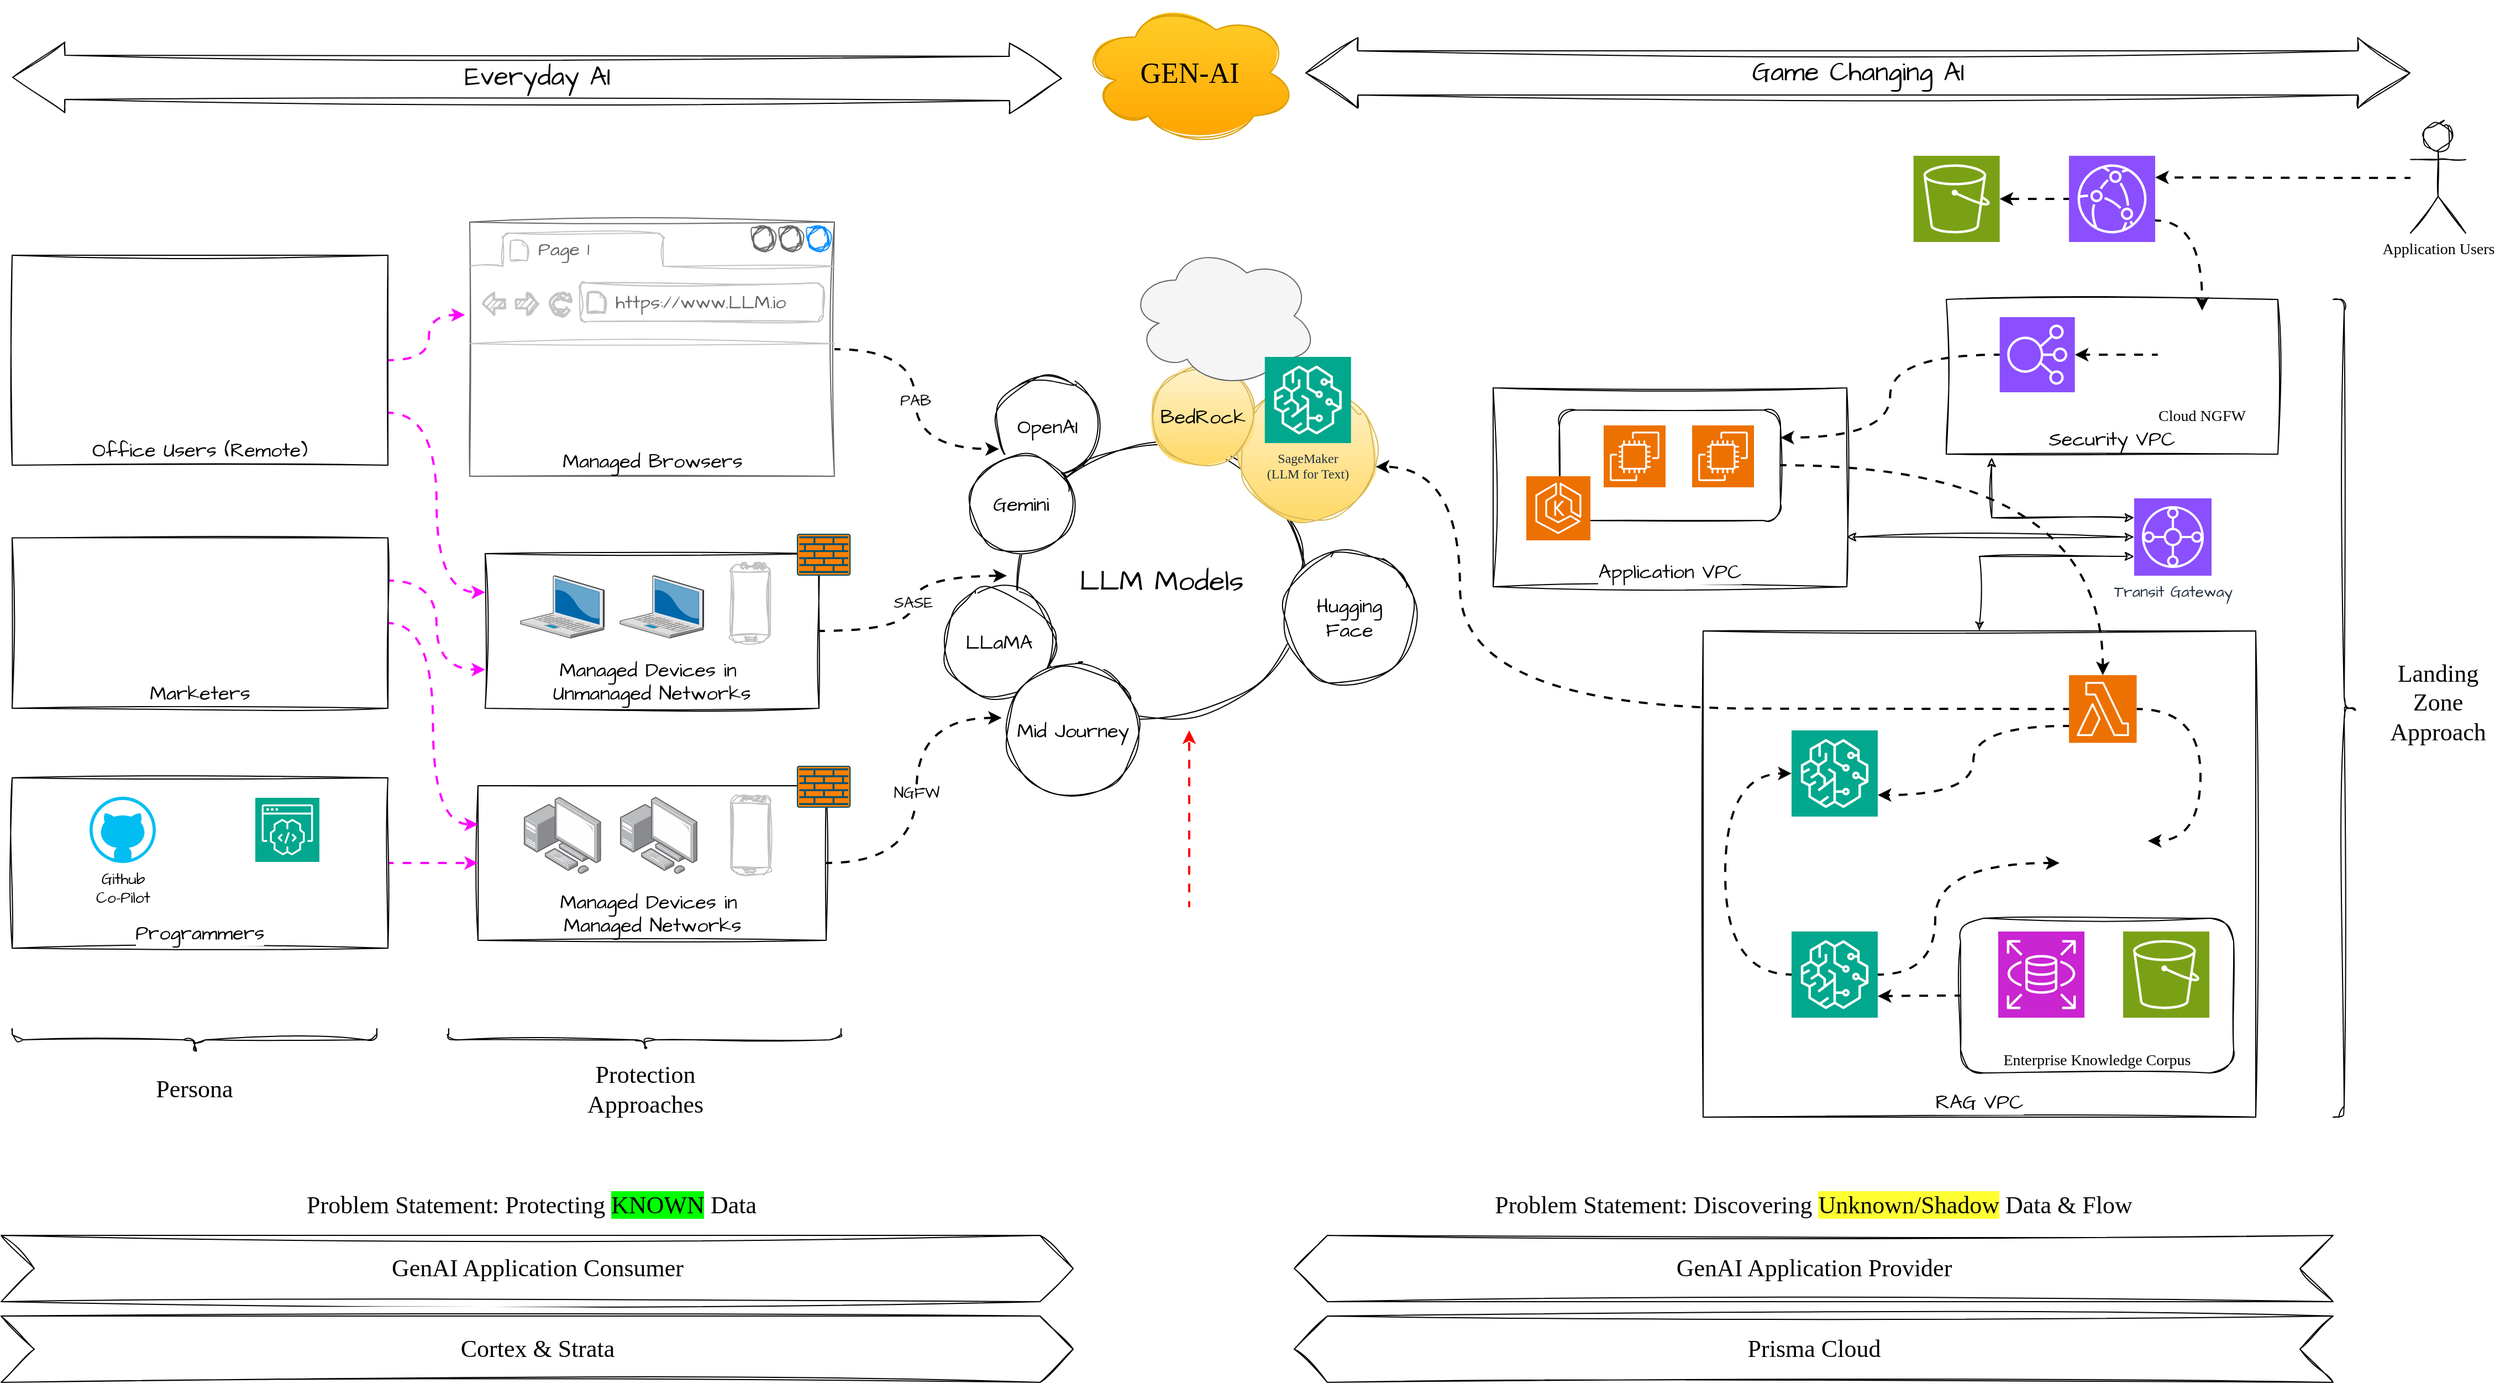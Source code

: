 <mxfile version="24.2.5" type="device">
  <diagram name="Page-1" id="3MIngDmAgbNU4fVDyyzJ">
    <mxGraphModel dx="3243" dy="2603" grid="1" gridSize="10" guides="1" tooltips="1" connect="1" arrows="1" fold="1" page="1" pageScale="1" pageWidth="850" pageHeight="1100" math="0" shadow="0">
      <root>
        <mxCell id="0" />
        <mxCell id="1" parent="0" />
        <mxCell id="rA6aza_w5iIKAxAunfqu-94" value="GEN-AI" style="ellipse;shape=cloud;whiteSpace=wrap;html=1;strokeColor=#d79b00;align=center;verticalAlign=middle;fontFamily=Gloria Hallelujah;fontSource=https%3A%2F%2Ffonts.googleapis.com%2Fcss%3Ffamily%3DGloria%2BHallelujah;fontSize=26;labelBackgroundColor=none;fillColor=#ffcd28;sketch=1;curveFitting=1;jiggle=2;gradientColor=#ffa500;fontColor=#000000;" parent="1" vertex="1">
          <mxGeometry x="197.5" y="-30" width="195" height="130" as="geometry" />
        </mxCell>
        <mxCell id="rA6aza_w5iIKAxAunfqu-16" value="RAG VPC" style="rounded=0;whiteSpace=wrap;html=1;sketch=1;hachureGap=4;jiggle=2;curveFitting=1;fontFamily=Architects Daughter;fontSource=https%3A%2F%2Ffonts.googleapis.com%2Fcss%3Ffamily%3DArchitects%2BDaughter;verticalAlign=bottom;fontSize=18;fillColor=none;labelBackgroundColor=default;" parent="1" vertex="1">
          <mxGeometry x="760" y="540" width="500" height="440" as="geometry" />
        </mxCell>
        <mxCell id="rA6aza_w5iIKAxAunfqu-83" value="Enterprise Knowledge Corpus" style="rounded=1;whiteSpace=wrap;html=1;align=center;verticalAlign=bottom;fontFamily=Gloria Hallelujah;fontSource=https%3A%2F%2Ffonts.googleapis.com%2Fcss%3Ffamily%3DGloria%2BHallelujah;fontSize=14;labelBackgroundColor=default;fillColor=none;sketch=1;curveFitting=1;jiggle=2;" parent="1" vertex="1">
          <mxGeometry x="992.93" y="800" width="247.07" height="140" as="geometry" />
        </mxCell>
        <mxCell id="rA6aza_w5iIKAxAunfqu-1" value="LLM Models" style="ellipse;whiteSpace=wrap;html=1;sketch=1;hachureGap=4;jiggle=2;curveFitting=1;fontFamily=Architects Daughter;fontSource=https%3A%2F%2Ffonts.googleapis.com%2Fcss%3Ffamily%3DArchitects%2BDaughter;fontSize=26;fillColor=none;" parent="1" vertex="1">
          <mxGeometry x="140" y="370" width="260" height="250" as="geometry" />
        </mxCell>
        <mxCell id="rA6aza_w5iIKAxAunfqu-2" value="" style="ellipse;whiteSpace=wrap;html=1;sketch=1;hachureGap=4;jiggle=2;curveFitting=1;fontFamily=Architects Daughter;fontSource=https%3A%2F%2Ffonts.googleapis.com%2Fcss%3Ffamily%3DArchitects%2BDaughter;fontSize=18;fillColor=#fff2cc;gradientColor=#ffd966;strokeColor=#d6b656;" parent="1" vertex="1">
          <mxGeometry x="340" y="320" width="124.8" height="120" as="geometry" />
        </mxCell>
        <mxCell id="rA6aza_w5iIKAxAunfqu-3" value="BedRock" style="ellipse;whiteSpace=wrap;html=1;sketch=1;hachureGap=4;jiggle=2;curveFitting=1;fontFamily=Architects Daughter;fontSource=https%3A%2F%2Ffonts.googleapis.com%2Fcss%3Ffamily%3DArchitects%2BDaughter;fontSize=18;fillColor=#fff2cc;gradientColor=#ffd966;strokeColor=#d6b656;fontColor=#000000;" parent="1" vertex="1">
          <mxGeometry x="260" y="300" width="94.8" height="91.15" as="geometry" />
        </mxCell>
        <mxCell id="rA6aza_w5iIKAxAunfqu-4" value="OpenAI" style="ellipse;whiteSpace=wrap;html=1;sketch=1;hachureGap=4;jiggle=2;curveFitting=1;fontFamily=Architects Daughter;fontSource=https%3A%2F%2Ffonts.googleapis.com%2Fcss%3Ffamily%3DArchitects%2BDaughter;fontSize=18;" parent="1" vertex="1">
          <mxGeometry x="120" y="310" width="93.6" height="90" as="geometry" />
        </mxCell>
        <mxCell id="rA6aza_w5iIKAxAunfqu-5" value="Gemini" style="ellipse;whiteSpace=wrap;html=1;sketch=1;hachureGap=4;jiggle=2;curveFitting=1;fontFamily=Architects Daughter;fontSource=https%3A%2F%2Ffonts.googleapis.com%2Fcss%3Ffamily%3DArchitects%2BDaughter;fontSize=18;" parent="1" vertex="1">
          <mxGeometry x="96.4" y="380" width="93.6" height="90" as="geometry" />
        </mxCell>
        <mxCell id="rA6aza_w5iIKAxAunfqu-6" value="LLaMA" style="ellipse;whiteSpace=wrap;html=1;sketch=1;hachureGap=4;jiggle=2;curveFitting=1;fontFamily=Architects Daughter;fontSource=https%3A%2F%2Ffonts.googleapis.com%2Fcss%3Ffamily%3DArchitects%2BDaughter;fontSize=18;" parent="1" vertex="1">
          <mxGeometry x="72.5" y="500" width="100" height="100" as="geometry" />
        </mxCell>
        <mxCell id="rA6aza_w5iIKAxAunfqu-8" value="Everyday AI" style="shape=flexArrow;endArrow=classic;startArrow=classic;html=1;rounded=0;sketch=1;hachureGap=4;jiggle=2;curveFitting=1;fontFamily=Architects Daughter;fontSource=https%3A%2F%2Ffonts.googleapis.com%2Fcss%3Ffamily%3DArchitects%2BDaughter;width=40;endSize=15.386;fontSize=24;labelBackgroundColor=none;endWidth=22.857;startWidth=22.857;startSize=15.386;" parent="1" edge="1">
          <mxGeometry width="100" height="100" relative="1" as="geometry">
            <mxPoint x="-770" y="39" as="sourcePoint" />
            <mxPoint x="180" y="40" as="targetPoint" />
          </mxGeometry>
        </mxCell>
        <mxCell id="rA6aza_w5iIKAxAunfqu-15" value="Security VPC" style="rounded=0;whiteSpace=wrap;html=1;sketch=1;hachureGap=4;jiggle=2;curveFitting=1;fontFamily=Architects Daughter;fontSource=https%3A%2F%2Ffonts.googleapis.com%2Fcss%3Ffamily%3DArchitects%2BDaughter;verticalAlign=bottom;fontSize=18;fillColor=none;labelBackgroundColor=default;" parent="1" vertex="1">
          <mxGeometry x="980" y="240" width="300" height="140" as="geometry" />
        </mxCell>
        <mxCell id="rA6aza_w5iIKAxAunfqu-17" value="Transit Gateway" style="sketch=0;points=[[0,0,0],[0.25,0,0],[0.5,0,0],[0.75,0,0],[1,0,0],[0,1,0],[0.25,1,0],[0.5,1,0],[0.75,1,0],[1,1,0],[0,0.25,0],[0,0.5,0],[0,0.75,0],[1,0.25,0],[1,0.5,0],[1,0.75,0]];outlineConnect=0;fontColor=#232F3E;fillColor=#8C4FFF;strokeColor=#ffffff;dashed=0;verticalLabelPosition=bottom;verticalAlign=top;align=center;html=1;fontSize=14;fontStyle=0;aspect=fixed;shape=mxgraph.aws4.resourceIcon;resIcon=mxgraph.aws4.transit_gateway;hachureGap=4;jiggle=2;curveFitting=1;fontFamily=Architects Daughter;fontSource=https%3A%2F%2Ffonts.googleapis.com%2Fcss%3Ffamily%3DArchitects%2BDaughter;" parent="1" vertex="1">
          <mxGeometry x="1150" y="420" width="70" height="70" as="geometry" />
        </mxCell>
        <mxCell id="rA6aza_w5iIKAxAunfqu-18" style="edgeStyle=orthogonalEdgeStyle;rounded=0;sketch=1;hachureGap=4;jiggle=2;curveFitting=1;orthogonalLoop=1;jettySize=auto;html=1;exitX=0.5;exitY=0;exitDx=0;exitDy=0;entryX=0;entryY=0.75;entryDx=0;entryDy=0;entryPerimeter=0;fontFamily=Architects Daughter;fontSource=https%3A%2F%2Ffonts.googleapis.com%2Fcss%3Ffamily%3DArchitects%2BDaughter;startArrow=classic;startFill=1;" parent="1" source="rA6aza_w5iIKAxAunfqu-16" target="rA6aza_w5iIKAxAunfqu-17" edge="1">
          <mxGeometry relative="1" as="geometry" />
        </mxCell>
        <mxCell id="rA6aza_w5iIKAxAunfqu-19" style="edgeStyle=orthogonalEdgeStyle;rounded=0;sketch=1;hachureGap=4;jiggle=2;curveFitting=1;orthogonalLoop=1;jettySize=auto;html=1;exitX=0;exitY=0.25;exitDx=0;exitDy=0;exitPerimeter=0;entryX=0.137;entryY=1.022;entryDx=0;entryDy=0;entryPerimeter=0;fontFamily=Architects Daughter;fontSource=https%3A%2F%2Ffonts.googleapis.com%2Fcss%3Ffamily%3DArchitects%2BDaughter;startArrow=classic;startFill=1;" parent="1" source="rA6aza_w5iIKAxAunfqu-17" target="rA6aza_w5iIKAxAunfqu-15" edge="1">
          <mxGeometry relative="1" as="geometry" />
        </mxCell>
        <mxCell id="rA6aza_w5iIKAxAunfqu-21" value="Managed Browsers" style="strokeWidth=1;shadow=0;dashed=0;align=center;html=1;shape=mxgraph.mockup.containers.browserWindow;rSize=0;strokeColor=#666666;strokeColor2=#008cff;strokeColor3=#c4c4c4;mainText=,;recursiveResize=0;sketch=1;hachureGap=4;jiggle=2;curveFitting=1;fontFamily=Architects Daughter;fontSource=https%3A%2F%2Ffonts.googleapis.com%2Fcss%3Ffamily%3DArchitects%2BDaughter;verticalAlign=bottom;fontSize=18;" parent="1" vertex="1">
          <mxGeometry x="-356" y="170" width="330" height="230" as="geometry" />
        </mxCell>
        <mxCell id="rA6aza_w5iIKAxAunfqu-22" value="Page 1" style="strokeWidth=1;shadow=0;dashed=0;align=center;html=1;shape=mxgraph.mockup.containers.anchor;fontSize=17;fontColor=#666666;align=left;whiteSpace=wrap;sketch=1;hachureGap=4;jiggle=2;curveFitting=1;fontFamily=Architects Daughter;fontSource=https%3A%2F%2Ffonts.googleapis.com%2Fcss%3Ffamily%3DArchitects%2BDaughter;" parent="rA6aza_w5iIKAxAunfqu-21" vertex="1">
          <mxGeometry x="60" y="12" width="110" height="26" as="geometry" />
        </mxCell>
        <mxCell id="rA6aza_w5iIKAxAunfqu-23" value="https://www.LLM.io" style="strokeWidth=1;shadow=0;dashed=0;align=center;html=1;shape=mxgraph.mockup.containers.anchor;rSize=0;fontSize=17;fontColor=#666666;align=left;sketch=1;hachureGap=4;jiggle=2;curveFitting=1;fontFamily=Architects Daughter;fontSource=https%3A%2F%2Ffonts.googleapis.com%2Fcss%3Ffamily%3DArchitects%2BDaughter;" parent="rA6aza_w5iIKAxAunfqu-21" vertex="1">
          <mxGeometry x="130" y="60" width="250" height="26" as="geometry" />
        </mxCell>
        <mxCell id="WuPXo1o1_WAH7fLLWVi5-3" value="" style="shape=image;verticalLabelPosition=bottom;labelBackgroundColor=default;verticalAlign=top;aspect=fixed;imageAspect=0;image=https://1000logos.net/wp-content/uploads/2023/05/Poe-Chatbot-Logo.png;" vertex="1" parent="rA6aza_w5iIKAxAunfqu-21">
          <mxGeometry x="105.45" y="120" width="119.11" height="67" as="geometry" />
        </mxCell>
        <mxCell id="rA6aza_w5iIKAxAunfqu-39" value="SASE" style="edgeStyle=orthogonalEdgeStyle;curved=1;rounded=0;hachureGap=4;orthogonalLoop=1;jettySize=auto;html=1;strokeColor=default;strokeWidth=2;align=center;verticalAlign=middle;fontFamily=Architects Daughter;fontSource=https%3A%2F%2Ffonts.googleapis.com%2Fcss%3Ffamily%3DArchitects%2BDaughter;fontSize=14;fontColor=default;labelBackgroundColor=default;endArrow=classic;flowAnimation=1;" parent="1" source="rA6aza_w5iIKAxAunfqu-25" edge="1">
          <mxGeometry relative="1" as="geometry">
            <mxPoint x="130" y="490" as="targetPoint" />
          </mxGeometry>
        </mxCell>
        <mxCell id="rA6aza_w5iIKAxAunfqu-25" value="Managed Devices in&amp;nbsp;&lt;div style=&quot;font-size: 18px;&quot;&gt;Unmanaged Networks&lt;/div&gt;" style="rounded=0;whiteSpace=wrap;html=1;sketch=1;hachureGap=4;jiggle=2;curveFitting=1;fontFamily=Architects Daughter;fontSource=https%3A%2F%2Ffonts.googleapis.com%2Fcss%3Ffamily%3DArchitects%2BDaughter;verticalAlign=bottom;fontSize=18;fillColor=none;labelBackgroundColor=default;" parent="1" vertex="1">
          <mxGeometry x="-342" y="470" width="302" height="140" as="geometry" />
        </mxCell>
        <mxCell id="rA6aza_w5iIKAxAunfqu-26" value="Managed Devices in&amp;nbsp;&lt;div style=&quot;font-size: 18px;&quot;&gt;Managed Networks&lt;/div&gt;" style="rounded=0;whiteSpace=wrap;html=1;sketch=1;hachureGap=4;jiggle=2;curveFitting=1;fontFamily=Architects Daughter;fontSource=https%3A%2F%2Ffonts.googleapis.com%2Fcss%3Ffamily%3DArchitects%2BDaughter;verticalAlign=bottom;fontSize=18;fillColor=none;labelBackgroundColor=default;" parent="1" vertex="1">
          <mxGeometry x="-348.5" y="680" width="315" height="140" as="geometry" />
        </mxCell>
        <mxCell id="rA6aza_w5iIKAxAunfqu-27" value="Hugging&lt;div&gt;Face&lt;/div&gt;" style="ellipse;whiteSpace=wrap;html=1;sketch=1;hachureGap=4;jiggle=2;curveFitting=1;fontFamily=Architects Daughter;fontSource=https%3A%2F%2Ffonts.googleapis.com%2Fcss%3Ffamily%3DArchitects%2BDaughter;fontSize=18;" parent="1" vertex="1">
          <mxGeometry x="380" y="468.25" width="120" height="120" as="geometry" />
        </mxCell>
        <mxCell id="rA6aza_w5iIKAxAunfqu-28" value="Application VPC" style="rounded=0;whiteSpace=wrap;html=1;sketch=1;hachureGap=4;jiggle=2;curveFitting=1;fontFamily=Architects Daughter;fontSource=https%3A%2F%2Ffonts.googleapis.com%2Fcss%3Ffamily%3DArchitects%2BDaughter;verticalAlign=bottom;fontSize=18;fillColor=none;labelBackgroundColor=default;" parent="1" vertex="1">
          <mxGeometry x="570" y="320" width="320" height="180" as="geometry" />
        </mxCell>
        <mxCell id="rA6aza_w5iIKAxAunfqu-29" style="edgeStyle=orthogonalEdgeStyle;rounded=0;sketch=1;hachureGap=4;jiggle=2;curveFitting=1;orthogonalLoop=1;jettySize=auto;html=1;exitX=1;exitY=0.75;exitDx=0;exitDy=0;entryX=0;entryY=0.5;entryDx=0;entryDy=0;entryPerimeter=0;fontFamily=Architects Daughter;fontSource=https%3A%2F%2Ffonts.googleapis.com%2Fcss%3Ffamily%3DArchitects%2BDaughter;startArrow=classic;startFill=1;" parent="1" source="rA6aza_w5iIKAxAunfqu-28" target="rA6aza_w5iIKAxAunfqu-17" edge="1">
          <mxGeometry relative="1" as="geometry" />
        </mxCell>
        <mxCell id="rA6aza_w5iIKAxAunfqu-32" style="edgeStyle=orthogonalEdgeStyle;rounded=0;hachureGap=4;orthogonalLoop=1;jettySize=auto;html=1;entryX=-0.013;entryY=0.365;entryDx=0;entryDy=0;entryPerimeter=0;fontFamily=Architects Daughter;fontSource=https%3A%2F%2Ffonts.googleapis.com%2Fcss%3Ffamily%3DArchitects%2BDaughter;flowAnimation=1;curved=1;strokeWidth=2;strokeColor=#FF00FF;" parent="1" source="rA6aza_w5iIKAxAunfqu-7" target="rA6aza_w5iIKAxAunfqu-21" edge="1">
          <mxGeometry relative="1" as="geometry" />
        </mxCell>
        <mxCell id="rA6aza_w5iIKAxAunfqu-33" style="edgeStyle=orthogonalEdgeStyle;curved=1;rounded=0;hachureGap=4;orthogonalLoop=1;jettySize=auto;html=1;strokeColor=#FF00FF;strokeWidth=2;align=center;verticalAlign=middle;fontFamily=Architects Daughter;fontSource=https%3A%2F%2Ffonts.googleapis.com%2Fcss%3Ffamily%3DArchitects%2BDaughter;fontSize=11;fontColor=default;labelBackgroundColor=default;endArrow=classic;flowAnimation=1;entryX=0;entryY=0.5;entryDx=0;entryDy=0;" parent="1" source="rA6aza_w5iIKAxAunfqu-10" target="rA6aza_w5iIKAxAunfqu-26" edge="1">
          <mxGeometry relative="1" as="geometry" />
        </mxCell>
        <mxCell id="rA6aza_w5iIKAxAunfqu-34" style="edgeStyle=orthogonalEdgeStyle;curved=1;rounded=0;hachureGap=4;orthogonalLoop=1;jettySize=auto;html=1;strokeColor=#FF00FF;strokeWidth=2;align=center;verticalAlign=middle;fontFamily=Architects Daughter;fontSource=https%3A%2F%2Ffonts.googleapis.com%2Fcss%3Ffamily%3DArchitects%2BDaughter;fontSize=11;fontColor=default;labelBackgroundColor=default;endArrow=classic;flowAnimation=1;entryX=0;entryY=0.25;entryDx=0;entryDy=0;" parent="1" source="rA6aza_w5iIKAxAunfqu-11" target="rA6aza_w5iIKAxAunfqu-26" edge="1">
          <mxGeometry relative="1" as="geometry" />
        </mxCell>
        <mxCell id="rA6aza_w5iIKAxAunfqu-35" style="edgeStyle=orthogonalEdgeStyle;curved=1;rounded=0;hachureGap=4;orthogonalLoop=1;jettySize=auto;html=1;exitX=1;exitY=0.25;exitDx=0;exitDy=0;entryX=0;entryY=0.75;entryDx=0;entryDy=0;strokeColor=#FF00FF;strokeWidth=2;align=center;verticalAlign=middle;fontFamily=Architects Daughter;fontSource=https%3A%2F%2Ffonts.googleapis.com%2Fcss%3Ffamily%3DArchitects%2BDaughter;fontSize=11;fontColor=default;labelBackgroundColor=default;endArrow=classic;flowAnimation=1;" parent="1" source="rA6aza_w5iIKAxAunfqu-11" target="rA6aza_w5iIKAxAunfqu-25" edge="1">
          <mxGeometry relative="1" as="geometry" />
        </mxCell>
        <mxCell id="rA6aza_w5iIKAxAunfqu-36" style="edgeStyle=orthogonalEdgeStyle;curved=1;rounded=0;hachureGap=4;orthogonalLoop=1;jettySize=auto;html=1;exitX=1;exitY=0.75;exitDx=0;exitDy=0;entryX=0;entryY=0.25;entryDx=0;entryDy=0;strokeColor=#FF00FF;strokeWidth=2;align=center;verticalAlign=middle;fontFamily=Architects Daughter;fontSource=https%3A%2F%2Ffonts.googleapis.com%2Fcss%3Ffamily%3DArchitects%2BDaughter;fontSize=11;fontColor=default;labelBackgroundColor=default;endArrow=classic;flowAnimation=1;" parent="1" source="rA6aza_w5iIKAxAunfqu-7" target="rA6aza_w5iIKAxAunfqu-25" edge="1">
          <mxGeometry relative="1" as="geometry" />
        </mxCell>
        <mxCell id="rA6aza_w5iIKAxAunfqu-37" value="Mid Journey" style="ellipse;whiteSpace=wrap;html=1;sketch=1;hachureGap=4;jiggle=2;curveFitting=1;fontFamily=Architects Daughter;fontSource=https%3A%2F%2Ffonts.googleapis.com%2Fcss%3Ffamily%3DArchitects%2BDaughter;fontSize=18;" parent="1" vertex="1">
          <mxGeometry x="130" y="570" width="120" height="120" as="geometry" />
        </mxCell>
        <mxCell id="rA6aza_w5iIKAxAunfqu-38" value="PAB" style="edgeStyle=orthogonalEdgeStyle;curved=1;rounded=0;hachureGap=4;orthogonalLoop=1;jettySize=auto;html=1;entryX=0.031;entryY=0.726;entryDx=0;entryDy=0;entryPerimeter=0;strokeColor=default;strokeWidth=2;align=center;verticalAlign=middle;fontFamily=Architects Daughter;fontSource=https%3A%2F%2Ffonts.googleapis.com%2Fcss%3Ffamily%3DArchitects%2BDaughter;fontSize=14;fontColor=default;labelBackgroundColor=default;endArrow=classic;flowAnimation=1;" parent="1" source="rA6aza_w5iIKAxAunfqu-21" target="rA6aza_w5iIKAxAunfqu-4" edge="1">
          <mxGeometry relative="1" as="geometry" />
        </mxCell>
        <mxCell id="rA6aza_w5iIKAxAunfqu-40" value="NGFW" style="edgeStyle=orthogonalEdgeStyle;curved=1;rounded=0;hachureGap=4;orthogonalLoop=1;jettySize=auto;html=1;exitX=1;exitY=0.5;exitDx=0;exitDy=0;entryX=-0.039;entryY=0.405;entryDx=0;entryDy=0;entryPerimeter=0;strokeColor=default;strokeWidth=2;align=center;verticalAlign=middle;fontFamily=Architects Daughter;fontSource=https%3A%2F%2Ffonts.googleapis.com%2Fcss%3Ffamily%3DArchitects%2BDaughter;fontSize=14;fontColor=default;labelBackgroundColor=default;endArrow=classic;flowAnimation=1;" parent="1" source="rA6aza_w5iIKAxAunfqu-26" target="rA6aza_w5iIKAxAunfqu-37" edge="1">
          <mxGeometry relative="1" as="geometry" />
        </mxCell>
        <mxCell id="rA6aza_w5iIKAxAunfqu-91" style="edgeStyle=orthogonalEdgeStyle;curved=1;rounded=0;hachureGap=4;orthogonalLoop=1;jettySize=auto;html=1;strokeColor=#FF0000;strokeWidth=2;align=center;verticalAlign=middle;fontFamily=Gloria Hallelujah;fontSource=https%3A%2F%2Ffonts.googleapis.com%2Fcss%3Ffamily%3DGloria%2BHallelujah;fontSize=14;fontColor=default;labelBackgroundColor=default;endArrow=classic;flowAnimation=1;" parent="1" source="rA6aza_w5iIKAxAunfqu-42" edge="1">
          <mxGeometry relative="1" as="geometry">
            <mxPoint x="295" y="630.0" as="targetPoint" />
          </mxGeometry>
        </mxCell>
        <mxCell id="rA6aza_w5iIKAxAunfqu-42" value="" style="shape=image;imageAspect=0;aspect=fixed;verticalLabelPosition=bottom;verticalAlign=top;sketch=1;hachureGap=4;jiggle=2;curveFitting=1;fontFamily=Architects Daughter;fontSource=https%3A%2F%2Ffonts.googleapis.com%2Fcss%3Ffamily%3DArchitects%2BDaughter;fontSize=11;fontColor=default;labelBackgroundColor=default;image=https://cdni.iconscout.com/illustration/premium/thumb/hacker-3354776-2810790.png?f=webp;" parent="1" vertex="1">
          <mxGeometry x="190" y="790" width="210" height="210" as="geometry" />
        </mxCell>
        <mxCell id="rA6aza_w5iIKAxAunfqu-48" value="" style="verticalLabelPosition=bottom;sketch=0;aspect=fixed;html=1;verticalAlign=top;strokeColor=none;align=center;outlineConnect=0;shape=mxgraph.citrix.laptop_2;hachureGap=4;jiggle=2;curveFitting=1;fontFamily=Architects Daughter;fontSource=https%3A%2F%2Ffonts.googleapis.com%2Fcss%3Ffamily%3DArchitects%2BDaughter;fontSize=11;fontColor=default;labelBackgroundColor=default;" parent="1" vertex="1">
          <mxGeometry x="-310" y="490" width="75.77" height="56.5" as="geometry" />
        </mxCell>
        <mxCell id="rA6aza_w5iIKAxAunfqu-49" value="" style="verticalLabelPosition=bottom;sketch=0;aspect=fixed;html=1;verticalAlign=top;strokeColor=none;align=center;outlineConnect=0;shape=mxgraph.citrix.laptop_2;hachureGap=4;jiggle=2;curveFitting=1;fontFamily=Architects Daughter;fontSource=https%3A%2F%2Ffonts.googleapis.com%2Fcss%3Ffamily%3DArchitects%2BDaughter;fontSize=11;fontColor=default;labelBackgroundColor=default;" parent="1" vertex="1">
          <mxGeometry x="-220" y="490" width="75.77" height="56.5" as="geometry" />
        </mxCell>
        <mxCell id="rA6aza_w5iIKAxAunfqu-52" value="" style="image;points=[];aspect=fixed;html=1;align=center;shadow=0;dashed=0;image=img/lib/allied_telesis/computer_and_terminals/Personal_Computer_with_Server.svg;sketch=1;hachureGap=4;jiggle=2;curveFitting=1;fontFamily=Architects Daughter;fontSource=https%3A%2F%2Ffonts.googleapis.com%2Fcss%3Ffamily%3DArchitects%2BDaughter;fontSize=11;fontColor=default;labelBackgroundColor=default;" parent="1" vertex="1">
          <mxGeometry x="-307.11" y="690" width="70" height="70" as="geometry" />
        </mxCell>
        <mxCell id="rA6aza_w5iIKAxAunfqu-53" value="" style="image;points=[];aspect=fixed;html=1;align=center;shadow=0;dashed=0;image=img/lib/allied_telesis/computer_and_terminals/Personal_Computer_with_Server.svg;sketch=1;hachureGap=4;jiggle=2;curveFitting=1;fontFamily=Architects Daughter;fontSource=https%3A%2F%2Ffonts.googleapis.com%2Fcss%3Ffamily%3DArchitects%2BDaughter;fontSize=11;fontColor=default;labelBackgroundColor=default;" parent="1" vertex="1">
          <mxGeometry x="-220" y="690" width="70" height="70" as="geometry" />
        </mxCell>
        <mxCell id="rA6aza_w5iIKAxAunfqu-54" value="" style="verticalLabelPosition=bottom;verticalAlign=top;html=1;shadow=0;dashed=0;strokeWidth=1;shape=mxgraph.android.phone2;strokeColor=#c0c0c0;sketch=1;hachureGap=4;jiggle=2;curveFitting=1;fontFamily=Architects Daughter;fontSource=https%3A%2F%2Ffonts.googleapis.com%2Fcss%3Ffamily%3DArchitects%2BDaughter;fontSize=11;fontColor=default;labelBackgroundColor=default;" parent="1" vertex="1">
          <mxGeometry x="-120" y="690" width="35.9" height="70" as="geometry" />
        </mxCell>
        <mxCell id="rA6aza_w5iIKAxAunfqu-55" value="" style="verticalLabelPosition=bottom;verticalAlign=top;html=1;shadow=0;dashed=0;strokeWidth=1;shape=mxgraph.android.phone2;strokeColor=#c0c0c0;sketch=1;hachureGap=4;jiggle=2;curveFitting=1;fontFamily=Architects Daughter;fontSource=https%3A%2F%2Ffonts.googleapis.com%2Fcss%3Ffamily%3DArchitects%2BDaughter;fontSize=11;fontColor=default;labelBackgroundColor=default;" parent="1" vertex="1">
          <mxGeometry x="-120" y="480" width="35.9" height="70" as="geometry" />
        </mxCell>
        <mxCell id="rA6aza_w5iIKAxAunfqu-64" style="edgeStyle=orthogonalEdgeStyle;curved=1;rounded=0;hachureGap=4;orthogonalLoop=1;jettySize=auto;html=1;exitX=0;exitY=0.5;exitDx=0;exitDy=0;strokeColor=default;strokeWidth=2;align=center;verticalAlign=middle;fontFamily=Architects Daughter;fontSource=https%3A%2F%2Ffonts.googleapis.com%2Fcss%3Ffamily%3DArchitects%2BDaughter;fontSize=11;fontColor=default;labelBackgroundColor=default;endArrow=classic;flowAnimation=1;" parent="1" source="rA6aza_w5iIKAxAunfqu-56" target="rA6aza_w5iIKAxAunfqu-62" edge="1">
          <mxGeometry relative="1" as="geometry" />
        </mxCell>
        <mxCell id="rA6aza_w5iIKAxAunfqu-56" value="Cloud NGFW" style="shape=image;verticalLabelPosition=bottom;labelBackgroundColor=default;verticalAlign=top;aspect=fixed;imageAspect=0;image=https://www.paloaltonetworks.com.au/content/dam/pan/en_US/includes/igw/cloud-ngfw/assets/images/overview/circle-logo-1.png;fontFamily=Gloria Hallelujah;fontSource=https%3A%2F%2Ffonts.googleapis.com%2Fcss%3Ffamily%3DGloria%2BHallelujah;fontSize=14;" parent="1" vertex="1">
          <mxGeometry x="1171.33" y="250" width="80.34" height="80" as="geometry" />
        </mxCell>
        <mxCell id="rA6aza_w5iIKAxAunfqu-63" style="edgeStyle=orthogonalEdgeStyle;curved=1;rounded=0;hachureGap=4;orthogonalLoop=1;jettySize=auto;html=1;exitX=1;exitY=0.75;exitDx=0;exitDy=0;exitPerimeter=0;entryX=0.5;entryY=0;entryDx=0;entryDy=0;strokeColor=default;strokeWidth=2;align=center;verticalAlign=middle;fontFamily=Architects Daughter;fontSource=https%3A%2F%2Ffonts.googleapis.com%2Fcss%3Ffamily%3DArchitects%2BDaughter;fontSize=11;fontColor=default;labelBackgroundColor=default;endArrow=classic;flowAnimation=1;" parent="1" source="rA6aza_w5iIKAxAunfqu-58" target="rA6aza_w5iIKAxAunfqu-56" edge="1">
          <mxGeometry relative="1" as="geometry" />
        </mxCell>
        <mxCell id="rA6aza_w5iIKAxAunfqu-58" value="Cloud Front" style="sketch=0;points=[[0,0,0],[0.25,0,0],[0.5,0,0],[0.75,0,0],[1,0,0],[0,1,0],[0.25,1,0],[0.5,1,0],[0.75,1,0],[1,1,0],[0,0.25,0],[0,0.5,0],[0,0.75,0],[1,0.25,0],[1,0.5,0],[1,0.75,0]];outlineConnect=0;fontColor=#FFFFFF;fillColor=#8C4FFF;strokeColor=#ffffff;dashed=0;verticalLabelPosition=bottom;verticalAlign=top;align=center;html=1;fontSize=14;fontStyle=0;aspect=fixed;shape=mxgraph.aws4.resourceIcon;resIcon=mxgraph.aws4.cloudfront;hachureGap=4;jiggle=2;curveFitting=1;fontFamily=Architects Daughter;fontSource=https%3A%2F%2Ffonts.googleapis.com%2Fcss%3Ffamily%3DArchitects%2BDaughter;labelBackgroundColor=default;" parent="1" vertex="1">
          <mxGeometry x="1091" y="110" width="78" height="78" as="geometry" />
        </mxCell>
        <mxCell id="rA6aza_w5iIKAxAunfqu-59" value="S3" style="sketch=0;points=[[0,0,0],[0.25,0,0],[0.5,0,0],[0.75,0,0],[1,0,0],[0,1,0],[0.25,1,0],[0.5,1,0],[0.75,1,0],[1,1,0],[0,0.25,0],[0,0.5,0],[0,0.75,0],[1,0.25,0],[1,0.5,0],[1,0.75,0]];outlineConnect=0;fontColor=#FFFFFF;fillColor=#7AA116;strokeColor=#ffffff;dashed=0;verticalLabelPosition=bottom;verticalAlign=top;align=center;html=1;fontSize=14;fontStyle=0;aspect=fixed;shape=mxgraph.aws4.resourceIcon;resIcon=mxgraph.aws4.s3;hachureGap=4;jiggle=2;curveFitting=1;fontFamily=Architects Daughter;fontSource=https%3A%2F%2Ffonts.googleapis.com%2Fcss%3Ffamily%3DArchitects%2BDaughter;labelBackgroundColor=default;" parent="1" vertex="1">
          <mxGeometry x="950.33" y="110" width="78" height="78" as="geometry" />
        </mxCell>
        <mxCell id="rA6aza_w5iIKAxAunfqu-60" style="edgeStyle=orthogonalEdgeStyle;curved=1;rounded=0;hachureGap=4;orthogonalLoop=1;jettySize=auto;html=1;exitX=0;exitY=0.5;exitDx=0;exitDy=0;exitPerimeter=0;entryX=1;entryY=0.5;entryDx=0;entryDy=0;entryPerimeter=0;strokeColor=default;strokeWidth=2;align=center;verticalAlign=middle;fontFamily=Architects Daughter;fontSource=https%3A%2F%2Ffonts.googleapis.com%2Fcss%3Ffamily%3DArchitects%2BDaughter;fontSize=11;fontColor=default;labelBackgroundColor=default;endArrow=classic;flowAnimation=1;" parent="1" source="rA6aza_w5iIKAxAunfqu-58" target="rA6aza_w5iIKAxAunfqu-59" edge="1">
          <mxGeometry relative="1" as="geometry" />
        </mxCell>
        <mxCell id="rA6aza_w5iIKAxAunfqu-71" style="edgeStyle=orthogonalEdgeStyle;curved=1;rounded=0;hachureGap=4;orthogonalLoop=1;jettySize=auto;html=1;exitX=0;exitY=0.5;exitDx=0;exitDy=0;exitPerimeter=0;entryX=1;entryY=0.25;entryDx=0;entryDy=0;strokeColor=default;strokeWidth=2;align=center;verticalAlign=middle;fontFamily=Architects Daughter;fontSource=https%3A%2F%2Ffonts.googleapis.com%2Fcss%3Ffamily%3DArchitects%2BDaughter;fontSize=11;fontColor=default;labelBackgroundColor=default;endArrow=classic;flowAnimation=1;" parent="1" source="rA6aza_w5iIKAxAunfqu-62" target="rA6aza_w5iIKAxAunfqu-65" edge="1">
          <mxGeometry relative="1" as="geometry" />
        </mxCell>
        <mxCell id="rA6aza_w5iIKAxAunfqu-62" value="Load Balancer" style="sketch=0;points=[[0,0,0],[0.25,0,0],[0.5,0,0],[0.75,0,0],[1,0,0],[0,1,0],[0.25,1,0],[0.5,1,0],[0.75,1,0],[1,1,0],[0,0.25,0],[0,0.5,0],[0,0.75,0],[1,0.25,0],[1,0.5,0],[1,0.75,0]];outlineConnect=0;fontColor=#FFFFFF;fillColor=#8C4FFF;strokeColor=#ffffff;dashed=0;verticalLabelPosition=bottom;verticalAlign=top;align=center;html=1;fontSize=14;fontStyle=0;aspect=fixed;shape=mxgraph.aws4.resourceIcon;resIcon=mxgraph.aws4.elastic_load_balancing;hachureGap=4;jiggle=2;curveFitting=1;fontFamily=Architects Daughter;fontSource=https%3A%2F%2Ffonts.googleapis.com%2Fcss%3Ffamily%3DArchitects%2BDaughter;labelBackgroundColor=default;" parent="1" vertex="1">
          <mxGeometry x="1028.33" y="256" width="68" height="68" as="geometry" />
        </mxCell>
        <mxCell id="rA6aza_w5iIKAxAunfqu-65" value="" style="rounded=1;whiteSpace=wrap;html=1;sketch=1;hachureGap=4;jiggle=2;curveFitting=1;fontFamily=Architects Daughter;fontSource=https%3A%2F%2Ffonts.googleapis.com%2Fcss%3Ffamily%3DArchitects%2BDaughter;fontSize=11;labelBackgroundColor=default;fillColor=none;" parent="1" vertex="1">
          <mxGeometry x="630" y="340" width="200" height="100" as="geometry" />
        </mxCell>
        <mxCell id="rA6aza_w5iIKAxAunfqu-66" value="EKS" style="sketch=0;points=[[0,0,0],[0.25,0,0],[0.5,0,0],[0.75,0,0],[1,0,0],[0,1,0],[0.25,1,0],[0.5,1,0],[0.75,1,0],[1,1,0],[0,0.25,0],[0,0.5,0],[0,0.75,0],[1,0.25,0],[1,0.5,0],[1,0.75,0]];outlineConnect=0;fontColor=#FFFFFF;fillColor=#ED7100;strokeColor=#ffffff;dashed=0;verticalLabelPosition=bottom;verticalAlign=top;align=center;html=1;fontSize=14;fontStyle=0;aspect=fixed;shape=mxgraph.aws4.resourceIcon;resIcon=mxgraph.aws4.eks;hachureGap=4;jiggle=2;curveFitting=1;fontFamily=Architects Daughter;fontSource=https%3A%2F%2Ffonts.googleapis.com%2Fcss%3Ffamily%3DArchitects%2BDaughter;labelBackgroundColor=default;" parent="1" vertex="1">
          <mxGeometry x="600" y="400" width="58" height="58" as="geometry" />
        </mxCell>
        <mxCell id="rA6aza_w5iIKAxAunfqu-67" value="EC2" style="sketch=0;points=[[0,0,0],[0.25,0,0],[0.5,0,0],[0.75,0,0],[1,0,0],[0,1,0],[0.25,1,0],[0.5,1,0],[0.75,1,0],[1,1,0],[0,0.25,0],[0,0.5,0],[0,0.75,0],[1,0.25,0],[1,0.5,0],[1,0.75,0]];outlineConnect=0;fontColor=#FFFFFF;fillColor=#ED7100;strokeColor=#ffffff;dashed=0;verticalLabelPosition=bottom;verticalAlign=top;align=center;html=1;fontSize=14;fontStyle=0;aspect=fixed;shape=mxgraph.aws4.resourceIcon;resIcon=mxgraph.aws4.ec2;hachureGap=4;jiggle=2;curveFitting=1;fontFamily=Architects Daughter;fontSource=https%3A%2F%2Ffonts.googleapis.com%2Fcss%3Ffamily%3DArchitects%2BDaughter;labelBackgroundColor=default;" parent="1" vertex="1">
          <mxGeometry x="670" y="354" width="56" height="56" as="geometry" />
        </mxCell>
        <mxCell id="rA6aza_w5iIKAxAunfqu-69" value="EC2" style="sketch=0;points=[[0,0,0],[0.25,0,0],[0.5,0,0],[0.75,0,0],[1,0,0],[0,1,0],[0.25,1,0],[0.5,1,0],[0.75,1,0],[1,1,0],[0,0.25,0],[0,0.5,0],[0,0.75,0],[1,0.25,0],[1,0.5,0],[1,0.75,0]];outlineConnect=0;fontColor=#FFFFFF;fillColor=#ED7100;strokeColor=#ffffff;dashed=0;verticalLabelPosition=bottom;verticalAlign=top;align=center;html=1;fontSize=14;fontStyle=0;aspect=fixed;shape=mxgraph.aws4.resourceIcon;resIcon=mxgraph.aws4.ec2;hachureGap=4;jiggle=2;curveFitting=1;fontFamily=Architects Daughter;fontSource=https%3A%2F%2Ffonts.googleapis.com%2Fcss%3Ffamily%3DArchitects%2BDaughter;labelBackgroundColor=default;" parent="1" vertex="1">
          <mxGeometry x="750" y="354" width="56" height="56" as="geometry" />
        </mxCell>
        <mxCell id="rA6aza_w5iIKAxAunfqu-78" value="Opensearch" style="shape=image;verticalLabelPosition=bottom;labelBackgroundColor=default;verticalAlign=top;aspect=fixed;imageAspect=0;image=https://nemeon.io/wp-content/uploads/2023/12/opensearch-service.png;fontFamily=Gloria Hallelujah;fontSource=https%3A%2F%2Ffonts.googleapis.com%2Fcss%3Ffamily%3DGloria%2BHallelujah;fontSize=14;fontColor=#FFFFFF;" parent="1" vertex="1">
          <mxGeometry x="1082.43" y="690" width="80" height="80" as="geometry" />
        </mxCell>
        <mxCell id="rA6aza_w5iIKAxAunfqu-79" value="SageMaker&lt;div style=&quot;font-size: 14px;&quot;&gt;(LLM for Embedding)&lt;/div&gt;" style="sketch=0;points=[[0,0,0],[0.25,0,0],[0.5,0,0],[0.75,0,0],[1,0,0],[0,1,0],[0.25,1,0],[0.5,1,0],[0.75,1,0],[1,1,0],[0,0.25,0],[0,0.5,0],[0,0.75,0],[1,0.25,0],[1,0.5,0],[1,0.75,0]];outlineConnect=0;fontColor=#FFFFFF;fillColor=#01A88D;strokeColor=#ffffff;dashed=0;verticalLabelPosition=bottom;verticalAlign=top;align=center;html=1;fontSize=14;fontStyle=0;aspect=fixed;shape=mxgraph.aws4.resourceIcon;resIcon=mxgraph.aws4.sagemaker;fontFamily=Gloria Hallelujah;fontSource=https%3A%2F%2Ffonts.googleapis.com%2Fcss%3Ffamily%3DGloria%2BHallelujah;labelBackgroundColor=default;" parent="1" vertex="1">
          <mxGeometry x="840" y="630" width="78" height="78" as="geometry" />
        </mxCell>
        <mxCell id="WuPXo1o1_WAH7fLLWVi5-2" style="edgeStyle=orthogonalEdgeStyle;curved=1;rounded=0;hachureGap=4;orthogonalLoop=1;jettySize=auto;html=1;exitX=1;exitY=0.5;exitDx=0;exitDy=0;exitPerimeter=0;entryX=1;entryY=0.5;entryDx=0;entryDy=0;strokeColor=default;strokeWidth=2;align=center;verticalAlign=middle;fontFamily=Architects Daughter;fontSource=https%3A%2F%2Ffonts.googleapis.com%2Fcss%3Ffamily%3DArchitects%2BDaughter;fontSize=12;fontColor=default;labelBackgroundColor=default;endArrow=classic;flowAnimation=1;" edge="1" parent="1" source="rA6aza_w5iIKAxAunfqu-80" target="rA6aza_w5iIKAxAunfqu-78">
          <mxGeometry relative="1" as="geometry">
            <Array as="points">
              <mxPoint x="1210" y="611" />
              <mxPoint x="1210" y="730" />
            </Array>
          </mxGeometry>
        </mxCell>
        <mxCell id="rA6aza_w5iIKAxAunfqu-80" value="RAG Lambda&lt;div style=&quot;font-size: 14px;&quot;&gt;App&lt;/div&gt;" style="sketch=0;points=[[0,0,0],[0.25,0,0],[0.5,0,0],[0.75,0,0],[1,0,0],[0,1,0],[0.25,1,0],[0.5,1,0],[0.75,1,0],[1,1,0],[0,0.25,0],[0,0.5,0],[0,0.75,0],[1,0.25,0],[1,0.5,0],[1,0.75,0]];outlineConnect=0;fontColor=#FFFFFF;fillColor=#ED7100;strokeColor=#ffffff;dashed=0;verticalLabelPosition=bottom;verticalAlign=top;align=center;html=1;fontSize=14;fontStyle=0;aspect=fixed;shape=mxgraph.aws4.resourceIcon;resIcon=mxgraph.aws4.lambda;fontFamily=Gloria Hallelujah;fontSource=https%3A%2F%2Ffonts.googleapis.com%2Fcss%3Ffamily%3DGloria%2BHallelujah;labelBackgroundColor=default;" parent="1" vertex="1">
          <mxGeometry x="1091.0" y="580" width="61.25" height="61.25" as="geometry" />
        </mxCell>
        <mxCell id="rA6aza_w5iIKAxAunfqu-81" value="RDS" style="sketch=0;points=[[0,0,0],[0.25,0,0],[0.5,0,0],[0.75,0,0],[1,0,0],[0,1,0],[0.25,1,0],[0.5,1,0],[0.75,1,0],[1,1,0],[0,0.25,0],[0,0.5,0],[0,0.75,0],[1,0.25,0],[1,0.5,0],[1,0.75,0]];outlineConnect=0;fontColor=#FFFFFF;fillColor=#C925D1;strokeColor=#ffffff;dashed=0;verticalLabelPosition=bottom;verticalAlign=top;align=center;html=1;fontSize=14;fontStyle=0;aspect=fixed;shape=mxgraph.aws4.resourceIcon;resIcon=mxgraph.aws4.rds;fontFamily=Gloria Hallelujah;fontSource=https%3A%2F%2Ffonts.googleapis.com%2Fcss%3Ffamily%3DGloria%2BHallelujah;labelBackgroundColor=default;" parent="1" vertex="1">
          <mxGeometry x="1027" y="812" width="78" height="78" as="geometry" />
        </mxCell>
        <mxCell id="rA6aza_w5iIKAxAunfqu-82" value="S3" style="sketch=0;points=[[0,0,0],[0.25,0,0],[0.5,0,0],[0.75,0,0],[1,0,0],[0,1,0],[0.25,1,0],[0.5,1,0],[0.75,1,0],[1,1,0],[0,0.25,0],[0,0.5,0],[0,0.75,0],[1,0.25,0],[1,0.5,0],[1,0.75,0]];outlineConnect=0;fontColor=#FFFFFF;fillColor=#7AA116;strokeColor=#ffffff;dashed=0;verticalLabelPosition=bottom;verticalAlign=top;align=center;html=1;fontSize=14;fontStyle=0;aspect=fixed;shape=mxgraph.aws4.resourceIcon;resIcon=mxgraph.aws4.s3;hachureGap=4;jiggle=2;curveFitting=1;fontFamily=Architects Daughter;fontSource=https%3A%2F%2Ffonts.googleapis.com%2Fcss%3Ffamily%3DArchitects%2BDaughter;labelBackgroundColor=default;" parent="1" vertex="1">
          <mxGeometry x="1140" y="812" width="78" height="78" as="geometry" />
        </mxCell>
        <mxCell id="rA6aza_w5iIKAxAunfqu-86" style="edgeStyle=orthogonalEdgeStyle;curved=1;rounded=0;hachureGap=4;orthogonalLoop=1;jettySize=auto;html=1;exitX=1;exitY=0.5;exitDx=0;exitDy=0;exitPerimeter=0;entryX=0;entryY=0.75;entryDx=0;entryDy=0;strokeColor=default;strokeWidth=2;align=center;verticalAlign=middle;fontFamily=Gloria Hallelujah;fontSource=https%3A%2F%2Ffonts.googleapis.com%2Fcss%3Ffamily%3DGloria%2BHallelujah;fontSize=14;fontColor=default;labelBackgroundColor=default;endArrow=classic;flowAnimation=1;" parent="1" source="rA6aza_w5iIKAxAunfqu-84" target="rA6aza_w5iIKAxAunfqu-78" edge="1">
          <mxGeometry relative="1" as="geometry">
            <Array as="points">
              <mxPoint x="970" y="851" />
              <mxPoint x="970" y="750" />
            </Array>
          </mxGeometry>
        </mxCell>
        <mxCell id="rA6aza_w5iIKAxAunfqu-84" value="SageMaker&lt;div style=&quot;font-size: 14px;&quot;&gt;(Document to Embedding)&lt;/div&gt;" style="sketch=0;points=[[0,0,0],[0.25,0,0],[0.5,0,0],[0.75,0,0],[1,0,0],[0,1,0],[0.25,1,0],[0.5,1,0],[0.75,1,0],[1,1,0],[0,0.25,0],[0,0.5,0],[0,0.75,0],[1,0.25,0],[1,0.5,0],[1,0.75,0]];outlineConnect=0;fontColor=#FFFFFF;fillColor=#01A88D;strokeColor=#ffffff;dashed=0;verticalLabelPosition=bottom;verticalAlign=top;align=center;html=1;fontSize=14;fontStyle=0;aspect=fixed;shape=mxgraph.aws4.resourceIcon;resIcon=mxgraph.aws4.sagemaker;fontFamily=Gloria Hallelujah;fontSource=https%3A%2F%2Ffonts.googleapis.com%2Fcss%3Ffamily%3DGloria%2BHallelujah;labelBackgroundColor=default;" parent="1" vertex="1">
          <mxGeometry x="840" y="812" width="78" height="78" as="geometry" />
        </mxCell>
        <mxCell id="rA6aza_w5iIKAxAunfqu-85" style="edgeStyle=orthogonalEdgeStyle;curved=1;rounded=0;hachureGap=4;orthogonalLoop=1;jettySize=auto;html=1;exitX=0;exitY=0.5;exitDx=0;exitDy=0;entryX=1;entryY=0.75;entryDx=0;entryDy=0;entryPerimeter=0;strokeColor=default;strokeWidth=2;align=center;verticalAlign=middle;fontFamily=Gloria Hallelujah;fontSource=https%3A%2F%2Ffonts.googleapis.com%2Fcss%3Ffamily%3DGloria%2BHallelujah;fontSize=14;fontColor=default;labelBackgroundColor=default;endArrow=classic;flowAnimation=1;" parent="1" source="rA6aza_w5iIKAxAunfqu-83" target="rA6aza_w5iIKAxAunfqu-84" edge="1">
          <mxGeometry relative="1" as="geometry" />
        </mxCell>
        <mxCell id="rA6aza_w5iIKAxAunfqu-87" style="edgeStyle=orthogonalEdgeStyle;curved=1;rounded=0;hachureGap=4;orthogonalLoop=1;jettySize=auto;html=1;exitX=0;exitY=0.5;exitDx=0;exitDy=0;exitPerimeter=0;entryX=0;entryY=0.5;entryDx=0;entryDy=0;entryPerimeter=0;strokeColor=default;strokeWidth=2;align=center;verticalAlign=middle;fontFamily=Gloria Hallelujah;fontSource=https%3A%2F%2Ffonts.googleapis.com%2Fcss%3Ffamily%3DGloria%2BHallelujah;fontSize=14;fontColor=default;labelBackgroundColor=default;endArrow=classic;flowAnimation=1;" parent="1" source="rA6aza_w5iIKAxAunfqu-84" target="rA6aza_w5iIKAxAunfqu-79" edge="1">
          <mxGeometry relative="1" as="geometry">
            <Array as="points">
              <mxPoint x="780" y="851" />
              <mxPoint x="780" y="669" />
            </Array>
          </mxGeometry>
        </mxCell>
        <mxCell id="rA6aza_w5iIKAxAunfqu-88" style="edgeStyle=orthogonalEdgeStyle;curved=1;rounded=0;hachureGap=4;orthogonalLoop=1;jettySize=auto;html=1;exitX=0;exitY=0.75;exitDx=0;exitDy=0;exitPerimeter=0;entryX=1;entryY=0.75;entryDx=0;entryDy=0;entryPerimeter=0;strokeColor=default;strokeWidth=2;align=center;verticalAlign=middle;fontFamily=Gloria Hallelujah;fontSource=https%3A%2F%2Ffonts.googleapis.com%2Fcss%3Ffamily%3DGloria%2BHallelujah;fontSize=14;fontColor=default;labelBackgroundColor=default;endArrow=classic;flowAnimation=1;" parent="1" source="rA6aza_w5iIKAxAunfqu-80" target="rA6aza_w5iIKAxAunfqu-79" edge="1">
          <mxGeometry relative="1" as="geometry" />
        </mxCell>
        <mxCell id="rA6aza_w5iIKAxAunfqu-89" style="edgeStyle=orthogonalEdgeStyle;curved=1;rounded=0;hachureGap=4;orthogonalLoop=1;jettySize=auto;html=1;exitX=0;exitY=0.5;exitDx=0;exitDy=0;exitPerimeter=0;entryX=0.992;entryY=0.595;entryDx=0;entryDy=0;entryPerimeter=0;strokeColor=default;strokeWidth=2;align=center;verticalAlign=middle;fontFamily=Gloria Hallelujah;fontSource=https%3A%2F%2Ffonts.googleapis.com%2Fcss%3Ffamily%3DGloria%2BHallelujah;fontSize=14;fontColor=default;labelBackgroundColor=default;endArrow=classic;flowAnimation=1;" parent="1" source="rA6aza_w5iIKAxAunfqu-80" target="rA6aza_w5iIKAxAunfqu-2" edge="1">
          <mxGeometry relative="1" as="geometry">
            <Array as="points">
              <mxPoint x="1082" y="610" />
              <mxPoint x="540" y="610" />
              <mxPoint x="540" y="391" />
            </Array>
          </mxGeometry>
        </mxCell>
        <mxCell id="rA6aza_w5iIKAxAunfqu-92" value="Application Users" style="shape=umlActor;verticalLabelPosition=bottom;verticalAlign=top;html=1;outlineConnect=0;strokeColor=default;align=center;fontFamily=Gloria Hallelujah;fontSource=https%3A%2F%2Ffonts.googleapis.com%2Fcss%3Ffamily%3DGloria%2BHallelujah;fontSize=14;fontColor=default;labelBackgroundColor=default;fillColor=default;sketch=1;curveFitting=1;jiggle=2;" parent="1" vertex="1">
          <mxGeometry x="1400" y="80" width="50" height="100" as="geometry" />
        </mxCell>
        <mxCell id="rA6aza_w5iIKAxAunfqu-95" value="" style="shape=curlyBracket;whiteSpace=wrap;html=1;rounded=1;labelPosition=left;verticalLabelPosition=middle;align=right;verticalAlign=middle;sketch=1;jiggle=2;curveFitting=1;strokeColor=default;fontFamily=Gloria Hallelujah;fontSource=https%3A%2F%2Ffonts.googleapis.com%2Fcss%3Ffamily%3DGloria%2BHallelujah;fontSize=26;fontColor=default;labelBackgroundColor=default;fillColor=default;rotation=-90;" parent="1" vertex="1">
          <mxGeometry x="-615" y="745" width="20" height="330" as="geometry" />
        </mxCell>
        <mxCell id="rA6aza_w5iIKAxAunfqu-96" value="Persona" style="text;html=1;align=center;verticalAlign=middle;whiteSpace=wrap;rounded=0;fontFamily=Gloria Hallelujah;fontSource=https%3A%2F%2Ffonts.googleapis.com%2Fcss%3Ffamily%3DGloria%2BHallelujah;fontSize=22;fontColor=default;labelBackgroundColor=default;" parent="1" vertex="1">
          <mxGeometry x="-635" y="940" width="60" height="30" as="geometry" />
        </mxCell>
        <mxCell id="rA6aza_w5iIKAxAunfqu-97" value="" style="shape=curlyBracket;whiteSpace=wrap;html=1;rounded=1;labelPosition=left;verticalLabelPosition=middle;align=right;verticalAlign=middle;sketch=1;jiggle=2;curveFitting=1;strokeColor=default;fontFamily=Gloria Hallelujah;fontSource=https%3A%2F%2Ffonts.googleapis.com%2Fcss%3Ffamily%3DGloria%2BHallelujah;fontSize=26;fontColor=default;labelBackgroundColor=default;fillColor=default;rotation=-90;" parent="1" vertex="1">
          <mxGeometry x="-207.5" y="732.5" width="20" height="355" as="geometry" />
        </mxCell>
        <mxCell id="rA6aza_w5iIKAxAunfqu-98" value="Protection Approaches" style="text;html=1;align=center;verticalAlign=middle;whiteSpace=wrap;rounded=0;fontFamily=Gloria Hallelujah;fontSource=https%3A%2F%2Ffonts.googleapis.com%2Fcss%3Ffamily%3DGloria%2BHallelujah;fontSize=22;fontColor=default;labelBackgroundColor=default;" parent="1" vertex="1">
          <mxGeometry x="-227.5" y="940" width="60" height="30" as="geometry" />
        </mxCell>
        <mxCell id="rA6aza_w5iIKAxAunfqu-99" value="" style="sketch=0;points=[[0.015,0.015,0],[0.985,0.015,0],[0.985,0.985,0],[0.015,0.985,0],[0.25,0,0],[0.5,0,0],[0.75,0,0],[1,0.25,0],[1,0.5,0],[1,0.75,0],[0.75,1,0],[0.5,1,0],[0.25,1,0],[0,0.75,0],[0,0.5,0],[0,0.25,0]];verticalLabelPosition=bottom;html=1;verticalAlign=top;aspect=fixed;align=center;pointerEvents=1;shape=mxgraph.cisco19.rect;prIcon=firewall;fillColor=#FF8000;strokeColor=#005073;jiggle=2;curveFitting=1;fontFamily=Gloria Hallelujah;fontSource=https%3A%2F%2Ffonts.googleapis.com%2Fcss%3Ffamily%3DGloria%2BHallelujah;fontSize=26;fontColor=default;labelBackgroundColor=default;" parent="1" vertex="1">
          <mxGeometry x="-60" y="662" width="48.64" height="38" as="geometry" />
        </mxCell>
        <mxCell id="rA6aza_w5iIKAxAunfqu-100" value="" style="sketch=0;points=[[0.015,0.015,0],[0.985,0.015,0],[0.985,0.985,0],[0.015,0.985,0],[0.25,0,0],[0.5,0,0],[0.75,0,0],[1,0.25,0],[1,0.5,0],[1,0.75,0],[0.75,1,0],[0.5,1,0],[0.25,1,0],[0,0.75,0],[0,0.5,0],[0,0.25,0]];verticalLabelPosition=bottom;html=1;verticalAlign=top;aspect=fixed;align=center;pointerEvents=1;shape=mxgraph.cisco19.rect;prIcon=firewall;fillColor=#FF8000;strokeColor=#005073;jiggle=2;curveFitting=1;fontFamily=Gloria Hallelujah;fontSource=https%3A%2F%2Ffonts.googleapis.com%2Fcss%3Ffamily%3DGloria%2BHallelujah;fontSize=26;fontColor=default;labelBackgroundColor=default;" parent="1" vertex="1">
          <mxGeometry x="-60" y="452" width="48.64" height="38" as="geometry" />
        </mxCell>
        <mxCell id="rA6aza_w5iIKAxAunfqu-103" value="" style="ellipse;shape=cloud;whiteSpace=wrap;html=1;strokeColor=#666666;align=center;verticalAlign=middle;fontFamily=Gloria Hallelujah;fontSource=https%3A%2F%2Ffonts.googleapis.com%2Fcss%3Ffamily%3DGloria%2BHallelujah;fontSize=26;fontColor=#333333;labelBackgroundColor=default;fillColor=#f5f5f5;" parent="1" vertex="1">
          <mxGeometry x="240" y="190" width="171.36" height="130" as="geometry" />
        </mxCell>
        <mxCell id="rA6aza_w5iIKAxAunfqu-102" value="" style="shape=image;verticalLabelPosition=bottom;labelBackgroundColor=default;verticalAlign=top;aspect=fixed;imageAspect=0;image=https://upload.wikimedia.org/wikipedia/commons/thumb/9/93/Amazon_Web_Services_Logo.svg/1280px-Amazon_Web_Services_Logo.svg.png;" parent="1" vertex="1">
          <mxGeometry x="288" y="235" width="83.4" height="49.9" as="geometry" />
        </mxCell>
        <mxCell id="rA6aza_w5iIKAxAunfqu-90" value="SageMaker&lt;div&gt;(LLM for Text)&lt;/div&gt;" style="sketch=0;points=[[0,0,0],[0.25,0,0],[0.5,0,0],[0.75,0,0],[1,0,0],[0,1,0],[0.25,1,0],[0.5,1,0],[0.75,1,0],[1,1,0],[0,0.25,0],[0,0.5,0],[0,0.75,0],[1,0.25,0],[1,0.5,0],[1,0.75,0]];outlineConnect=0;fontColor=#232F3E;fillColor=#01A88D;strokeColor=#ffffff;dashed=0;verticalLabelPosition=bottom;verticalAlign=top;align=center;html=1;fontSize=12;fontStyle=0;aspect=fixed;shape=mxgraph.aws4.resourceIcon;resIcon=mxgraph.aws4.sagemaker;fontFamily=Gloria Hallelujah;fontSource=https%3A%2F%2Ffonts.googleapis.com%2Fcss%3Ffamily%3DGloria%2BHallelujah;labelBackgroundColor=none;" parent="1" vertex="1">
          <mxGeometry x="363.4" y="292" width="78" height="78" as="geometry" />
        </mxCell>
        <mxCell id="rA6aza_w5iIKAxAunfqu-104" value="" style="shape=curlyBracket;whiteSpace=wrap;html=1;rounded=1;flipH=1;labelPosition=right;verticalLabelPosition=middle;align=left;verticalAlign=middle;sketch=1;jiggle=2;curveFitting=1;strokeColor=default;fontFamily=Gloria Hallelujah;fontSource=https%3A%2F%2Ffonts.googleapis.com%2Fcss%3Ffamily%3DGloria%2BHallelujah;fontSize=26;fontColor=default;labelBackgroundColor=default;fillColor=default;" parent="1" vertex="1">
          <mxGeometry x="1330" y="240" width="20" height="740" as="geometry" />
        </mxCell>
        <mxCell id="rA6aza_w5iIKAxAunfqu-105" value="Landing Zone&lt;div style=&quot;font-size: 22px;&quot;&gt;Approach&lt;/div&gt;" style="text;html=1;align=center;verticalAlign=middle;whiteSpace=wrap;rounded=0;fontFamily=Gloria Hallelujah;fontSource=https%3A%2F%2Ffonts.googleapis.com%2Fcss%3Ffamily%3DGloria%2BHallelujah;fontSize=22;fontColor=default;labelBackgroundColor=default;" parent="1" vertex="1">
          <mxGeometry x="1370" y="590" width="110" height="30" as="geometry" />
        </mxCell>
        <mxCell id="rA6aza_w5iIKAxAunfqu-106" value="GenAI Application Consumer" style="html=1;shadow=0;dashed=0;align=center;verticalAlign=middle;shape=mxgraph.arrows2.arrow;dy=0;dx=30;notch=30;sketch=1;jiggle=2;curveFitting=1;strokeColor=default;fontFamily=Gloria Hallelujah;fontSource=https%3A%2F%2Ffonts.googleapis.com%2Fcss%3Ffamily%3DGloria%2BHallelujah;fontSize=22;fontColor=default;labelBackgroundColor=default;fillColor=default;" parent="1" vertex="1">
          <mxGeometry x="-780" y="1087" width="970" height="60" as="geometry" />
        </mxCell>
        <mxCell id="rA6aza_w5iIKAxAunfqu-107" value="GenAI Application Provider" style="html=1;shadow=0;dashed=0;align=center;verticalAlign=middle;shape=mxgraph.arrows2.arrow;dy=0;dx=30;notch=30;sketch=1;jiggle=2;curveFitting=1;strokeColor=default;fontFamily=Gloria Hallelujah;fontSource=https%3A%2F%2Ffonts.googleapis.com%2Fcss%3Ffamily%3DGloria%2BHallelujah;fontSize=22;fontColor=default;labelBackgroundColor=default;fillColor=default;flipH=1;" parent="1" vertex="1">
          <mxGeometry x="390" y="1087" width="940" height="60" as="geometry" />
        </mxCell>
        <mxCell id="rA6aza_w5iIKAxAunfqu-108" value="Problem Statement: Protecting &lt;span style=&quot;background-color: rgb(0, 255, 0);&quot;&gt;&lt;font color=&quot;#000000&quot;&gt;KNOWN&lt;/font&gt;&lt;/span&gt; Data" style="text;html=1;align=center;verticalAlign=middle;whiteSpace=wrap;rounded=0;fontFamily=Gloria Hallelujah;fontSource=https%3A%2F%2Ffonts.googleapis.com%2Fcss%3Ffamily%3DGloria%2BHallelujah;fontSize=22;fontColor=default;labelBackgroundColor=default;" parent="1" vertex="1">
          <mxGeometry x="-700" y="1045" width="800" height="30" as="geometry" />
        </mxCell>
        <mxCell id="rA6aza_w5iIKAxAunfqu-109" value="Problem Statement: Discovering &lt;span style=&quot;background-color: rgb(255, 255, 51);&quot;&gt;&lt;font color=&quot;#000000&quot;&gt;Unknown/Shadow&lt;/font&gt;&lt;/span&gt; Data &amp;amp; Flow" style="text;html=1;align=center;verticalAlign=middle;whiteSpace=wrap;rounded=0;fontFamily=Gloria Hallelujah;fontSource=https%3A%2F%2Ffonts.googleapis.com%2Fcss%3Ffamily%3DGloria%2BHallelujah;fontSize=22;fontColor=default;labelBackgroundColor=default;" parent="1" vertex="1">
          <mxGeometry x="460" y="1045" width="800" height="30" as="geometry" />
        </mxCell>
        <mxCell id="rA6aza_w5iIKAxAunfqu-110" value="Cortex &amp;amp; Strata" style="html=1;shadow=0;dashed=0;align=center;verticalAlign=middle;shape=mxgraph.arrows2.arrow;dy=0;dx=30;notch=30;sketch=1;jiggle=2;curveFitting=1;strokeColor=default;fontFamily=Gloria Hallelujah;fontSource=https%3A%2F%2Ffonts.googleapis.com%2Fcss%3Ffamily%3DGloria%2BHallelujah;fontSize=22;fontColor=default;labelBackgroundColor=default;fillColor=default;" parent="1" vertex="1">
          <mxGeometry x="-780" y="1160" width="970" height="60" as="geometry" />
        </mxCell>
        <mxCell id="rA6aza_w5iIKAxAunfqu-111" value="Prisma Cloud" style="html=1;shadow=0;dashed=0;align=center;verticalAlign=middle;shape=mxgraph.arrows2.arrow;dy=0;dx=30;notch=30;sketch=1;jiggle=2;curveFitting=1;strokeColor=default;fontFamily=Gloria Hallelujah;fontSource=https%3A%2F%2Ffonts.googleapis.com%2Fcss%3Ffamily%3DGloria%2BHallelujah;fontSize=22;fontColor=default;labelBackgroundColor=default;fillColor=default;flipH=1;" parent="1" vertex="1">
          <mxGeometry x="390" y="1160" width="940" height="60" as="geometry" />
        </mxCell>
        <mxCell id="rA6aza_w5iIKAxAunfqu-112" value="" style="shape=image;verticalLabelPosition=bottom;labelBackgroundColor=default;verticalAlign=top;aspect=fixed;imageAspect=0;image=https://coralogix.com/wp-content/uploads/2020/10/Cortex-1000X1000.png;" parent="1" vertex="1">
          <mxGeometry x="-481" y="1162.19" width="55.63" height="55.63" as="geometry" />
        </mxCell>
        <mxCell id="rA6aza_w5iIKAxAunfqu-113" value="" style="shape=image;verticalLabelPosition=bottom;labelBackgroundColor=default;verticalAlign=top;aspect=fixed;imageAspect=0;image=https://www.exclusive-networks.com/wp-content/uploads/2023/03/strata-logo-icon.png;" parent="1" vertex="1">
          <mxGeometry x="-167.5" y="1170" width="36" height="40" as="geometry" />
        </mxCell>
        <mxCell id="rA6aza_w5iIKAxAunfqu-115" value="" style="shape=image;imageAspect=0;aspect=fixed;verticalLabelPosition=bottom;verticalAlign=top;sketch=1;jiggle=2;curveFitting=1;strokeColor=default;align=center;fontFamily=Gloria Hallelujah;fontSource=https%3A%2F%2Ffonts.googleapis.com%2Fcss%3Ffamily%3DGloria%2BHallelujah;fontSize=26;fontColor=default;labelBackgroundColor=default;fillColor=default;image=https://images.crunchbase.com/image/upload/c_pad,f_auto,q_auto:eco,dpr_1/rfuwf3yqq2cermkmrej6;" parent="1" vertex="1">
          <mxGeometry x="960" y="1160" width="46.04" height="60" as="geometry" />
        </mxCell>
        <mxCell id="rA6aza_w5iIKAxAunfqu-116" style="edgeStyle=orthogonalEdgeStyle;curved=1;rounded=0;hachureGap=4;orthogonalLoop=1;jettySize=auto;html=1;entryX=1;entryY=0.25;entryDx=0;entryDy=0;entryPerimeter=0;strokeColor=default;strokeWidth=2;align=center;verticalAlign=middle;fontFamily=Gloria Hallelujah;fontSource=https%3A%2F%2Ffonts.googleapis.com%2Fcss%3Ffamily%3DGloria%2BHallelujah;fontSize=26;fontColor=default;labelBackgroundColor=default;endArrow=classic;flowAnimation=1;" parent="1" source="rA6aza_w5iIKAxAunfqu-92" target="rA6aza_w5iIKAxAunfqu-58" edge="1">
          <mxGeometry relative="1" as="geometry" />
        </mxCell>
        <mxCell id="rA6aza_w5iIKAxAunfqu-119" value="Game Changing AI" style="shape=flexArrow;endArrow=classic;startArrow=classic;html=1;rounded=0;sketch=1;hachureGap=4;jiggle=2;curveFitting=1;fontFamily=Architects Daughter;fontSource=https%3A%2F%2Ffonts.googleapis.com%2Fcss%3Ffamily%3DArchitects%2BDaughter;width=40;endSize=15.386;fontSize=24;labelBackgroundColor=none;endWidth=22.857;startWidth=22.857;startSize=15.386;" parent="1" edge="1">
          <mxGeometry width="100" height="100" relative="1" as="geometry">
            <mxPoint x="400" y="35" as="sourcePoint" />
            <mxPoint x="1400" y="35" as="targetPoint" />
          </mxGeometry>
        </mxCell>
        <mxCell id="rA6aza_w5iIKAxAunfqu-7" value="Office Users (Remote)" style="rounded=0;whiteSpace=wrap;html=1;sketch=1;hachureGap=4;jiggle=2;curveFitting=1;fontFamily=Architects Daughter;fontSource=https%3A%2F%2Ffonts.googleapis.com%2Fcss%3Ffamily%3DArchitects%2BDaughter;verticalAlign=bottom;fontSize=18;fillColor=none;labelBackgroundColor=default;" parent="1" vertex="1">
          <mxGeometry x="-770" y="200" width="340" height="190" as="geometry" />
        </mxCell>
        <mxCell id="rA6aza_w5iIKAxAunfqu-11" value="Marketers" style="rounded=0;whiteSpace=wrap;html=1;sketch=1;hachureGap=4;jiggle=2;curveFitting=1;fontFamily=Architects Daughter;fontSource=https%3A%2F%2Ffonts.googleapis.com%2Fcss%3Ffamily%3DArchitects%2BDaughter;verticalAlign=bottom;fontSize=18;fillColor=none;labelBackgroundColor=default;" parent="1" vertex="1">
          <mxGeometry x="-770" y="455.763" width="340" height="154.237" as="geometry" />
        </mxCell>
        <mxCell id="rA6aza_w5iIKAxAunfqu-10" value="Programmers" style="rounded=0;whiteSpace=wrap;html=1;sketch=1;hachureGap=4;jiggle=2;curveFitting=1;fontFamily=Architects Daughter;fontSource=https%3A%2F%2Ffonts.googleapis.com%2Fcss%3Ffamily%3DArchitects%2BDaughter;verticalAlign=bottom;fontSize=18;fillColor=none;labelBackgroundColor=default;" parent="1" vertex="1">
          <mxGeometry x="-770" y="672.879" width="340" height="154.237" as="geometry" />
        </mxCell>
        <mxCell id="rA6aza_w5iIKAxAunfqu-43" value="" style="shape=image;verticalLabelPosition=bottom;labelBackgroundColor=default;verticalAlign=top;aspect=fixed;imageAspect=0;image=https://upload.wikimedia.org/wikipedia/commons/thumb/9/9e/Office_365_app_logos.svg/800px-Office_365_app_logos.svg.png;" parent="1" vertex="1">
          <mxGeometry x="-762.96" y="240" width="325.93" height="110" as="geometry" />
        </mxCell>
        <mxCell id="rA6aza_w5iIKAxAunfqu-44" value="Code&lt;div style=&quot;font-size: 14px;&quot;&gt;Wisper&lt;/div&gt;" style="sketch=0;points=[[0,0,0],[0.25,0,0],[0.5,0,0],[0.75,0,0],[1,0,0],[0,1,0],[0.25,1,0],[0.5,1,0],[0.75,1,0],[1,1,0],[0,0.25,0],[0,0.5,0],[0,0.75,0],[1,0.25,0],[1,0.5,0],[1,0.75,0]];outlineConnect=0;fontColor=#FFFFFF;fillColor=#01A88D;strokeColor=#ffffff;dashed=0;verticalLabelPosition=bottom;verticalAlign=top;align=center;html=1;fontSize=14;fontStyle=0;aspect=fixed;shape=mxgraph.aws4.resourceIcon;resIcon=mxgraph.aws4.codewhisperer;hachureGap=4;jiggle=2;curveFitting=1;fontFamily=Architects Daughter;fontSource=https%3A%2F%2Ffonts.googleapis.com%2Fcss%3Ffamily%3DArchitects%2BDaughter;labelBackgroundColor=default;" parent="1" vertex="1">
          <mxGeometry x="-550" y="691" width="58" height="58" as="geometry" />
        </mxCell>
        <mxCell id="rA6aza_w5iIKAxAunfqu-45" value="&lt;font style=&quot;font-size: 14px;&quot;&gt;Github&lt;/font&gt;&lt;div style=&quot;font-size: 14px;&quot;&gt;&lt;font style=&quot;font-size: 14px;&quot;&gt;Co-Pilot&lt;/font&gt;&lt;/div&gt;" style="verticalLabelPosition=bottom;html=1;verticalAlign=top;align=center;strokeColor=none;fillColor=#00BEF2;shape=mxgraph.azure.github_code;pointerEvents=1;hachureGap=4;fontFamily=Architects Daughter;fontSource=https%3A%2F%2Ffonts.googleapis.com%2Fcss%3Ffamily%3DArchitects%2BDaughter;fontSize=14;fontColor=default;labelBackgroundColor=default;" parent="1" vertex="1">
          <mxGeometry x="-700" y="690" width="60" height="60" as="geometry" />
        </mxCell>
        <mxCell id="rA6aza_w5iIKAxAunfqu-47" value="" style="shape=image;verticalLabelPosition=bottom;labelBackgroundColor=default;verticalAlign=top;aspect=fixed;imageAspect=0;image=https://www.nicepng.com/png/full/806-8069495_adobe-png-adobe-suite.png;" parent="1" vertex="1">
          <mxGeometry x="-726.72" y="490" width="253.44" height="80.76" as="geometry" />
        </mxCell>
        <mxCell id="WuPXo1o1_WAH7fLLWVi5-1" style="edgeStyle=orthogonalEdgeStyle;curved=1;rounded=0;hachureGap=4;orthogonalLoop=1;jettySize=auto;html=1;exitX=1;exitY=0.5;exitDx=0;exitDy=0;entryX=0.5;entryY=0;entryDx=0;entryDy=0;entryPerimeter=0;strokeColor=default;strokeWidth=2;align=center;verticalAlign=middle;fontFamily=Architects Daughter;fontSource=https%3A%2F%2Ffonts.googleapis.com%2Fcss%3Ffamily%3DArchitects%2BDaughter;fontSize=12;fontColor=default;labelBackgroundColor=default;endArrow=classic;flowAnimation=1;" edge="1" parent="1" source="rA6aza_w5iIKAxAunfqu-65" target="rA6aza_w5iIKAxAunfqu-80">
          <mxGeometry relative="1" as="geometry" />
        </mxCell>
      </root>
    </mxGraphModel>
  </diagram>
</mxfile>
